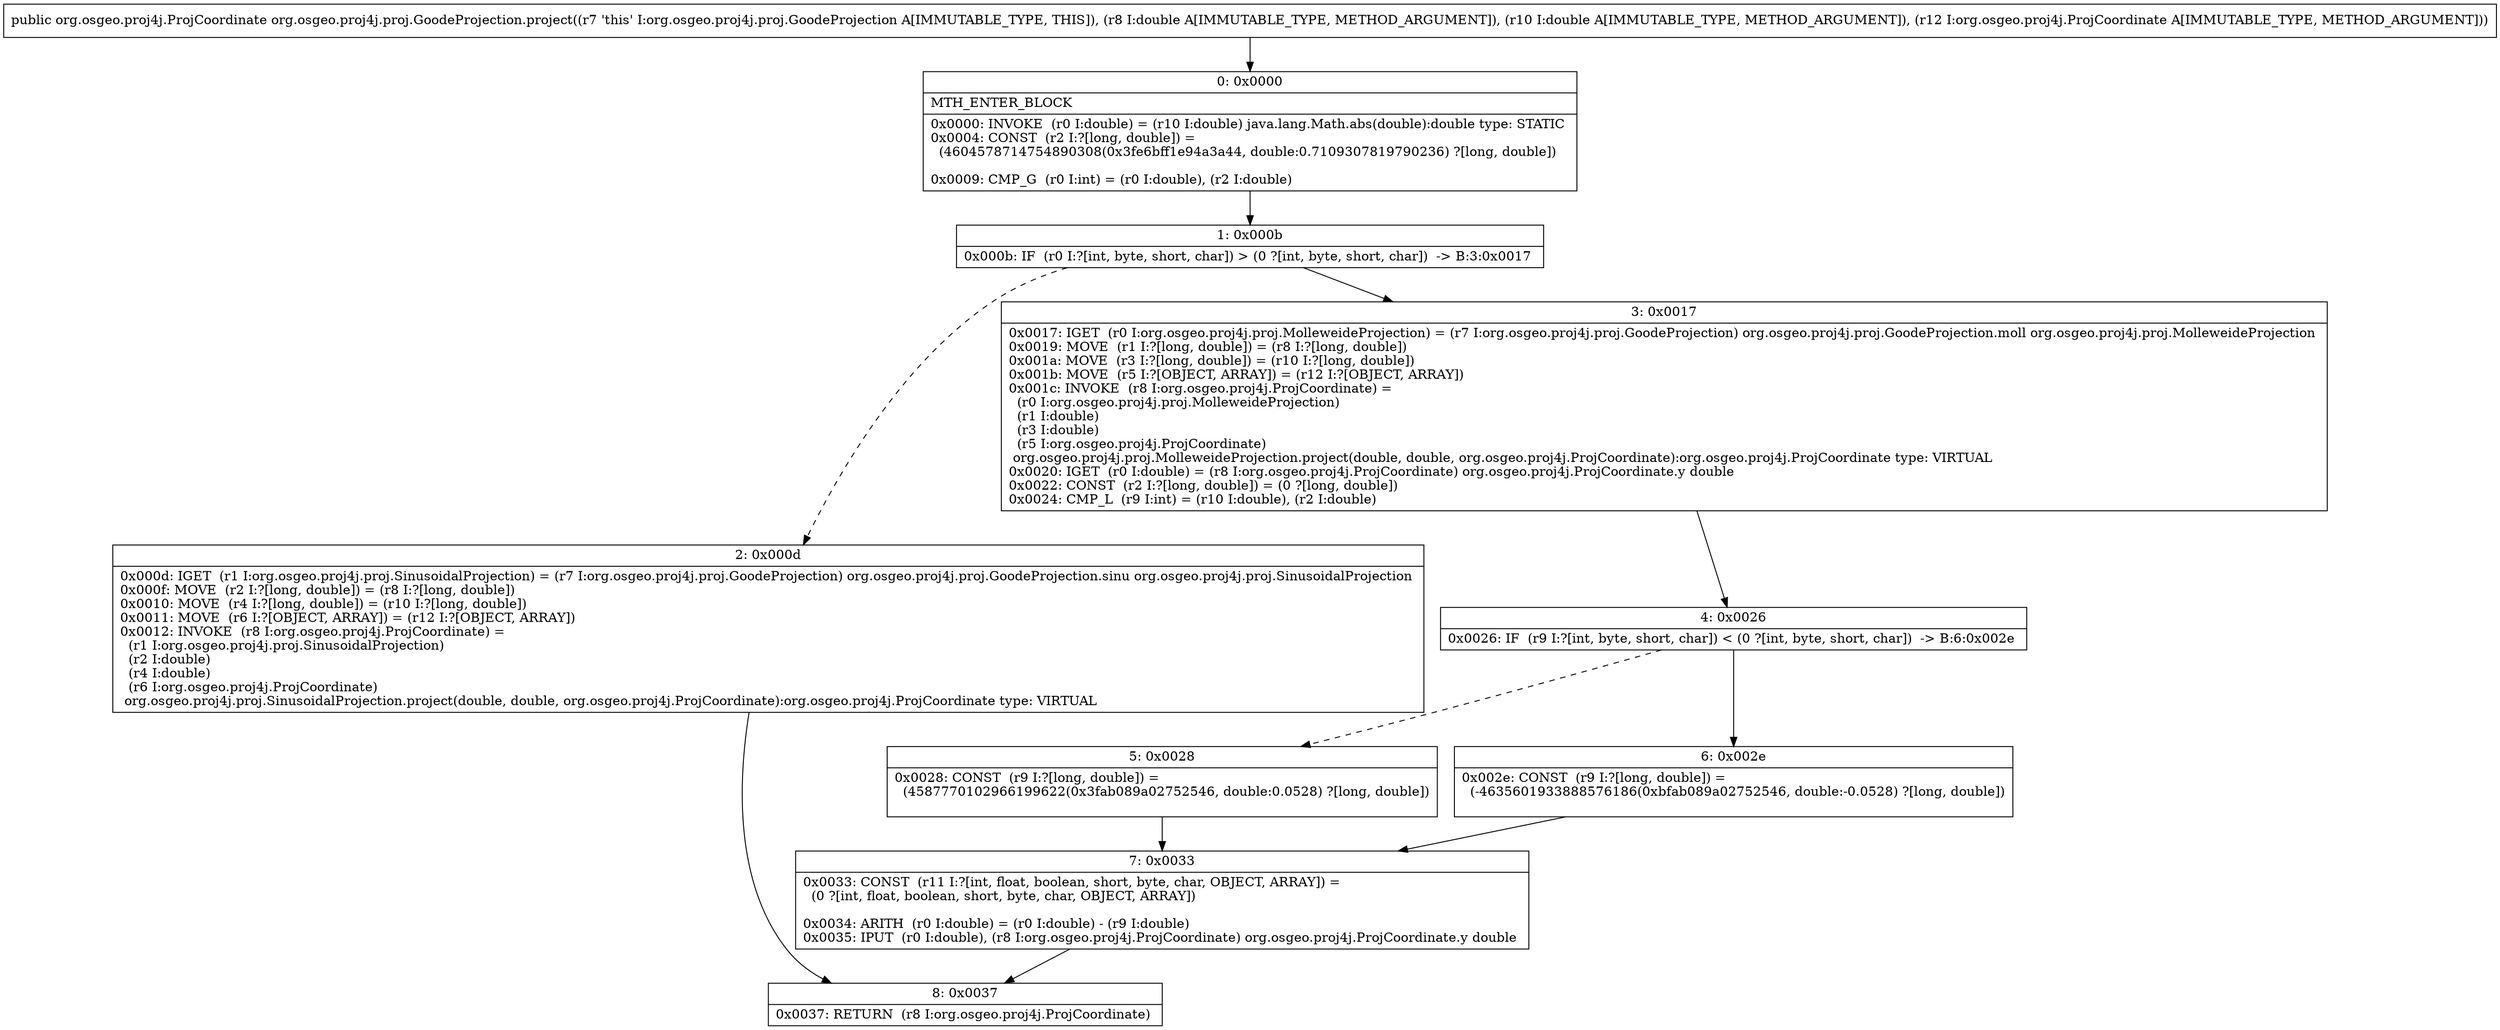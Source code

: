 digraph "CFG fororg.osgeo.proj4j.proj.GoodeProjection.project(DDLorg\/osgeo\/proj4j\/ProjCoordinate;)Lorg\/osgeo\/proj4j\/ProjCoordinate;" {
Node_0 [shape=record,label="{0\:\ 0x0000|MTH_ENTER_BLOCK\l|0x0000: INVOKE  (r0 I:double) = (r10 I:double) java.lang.Math.abs(double):double type: STATIC \l0x0004: CONST  (r2 I:?[long, double]) = \l  (4604578714754890308(0x3fe6bff1e94a3a44, double:0.7109307819790236) ?[long, double])\l \l0x0009: CMP_G  (r0 I:int) = (r0 I:double), (r2 I:double) \l}"];
Node_1 [shape=record,label="{1\:\ 0x000b|0x000b: IF  (r0 I:?[int, byte, short, char]) \> (0 ?[int, byte, short, char])  \-\> B:3:0x0017 \l}"];
Node_2 [shape=record,label="{2\:\ 0x000d|0x000d: IGET  (r1 I:org.osgeo.proj4j.proj.SinusoidalProjection) = (r7 I:org.osgeo.proj4j.proj.GoodeProjection) org.osgeo.proj4j.proj.GoodeProjection.sinu org.osgeo.proj4j.proj.SinusoidalProjection \l0x000f: MOVE  (r2 I:?[long, double]) = (r8 I:?[long, double]) \l0x0010: MOVE  (r4 I:?[long, double]) = (r10 I:?[long, double]) \l0x0011: MOVE  (r6 I:?[OBJECT, ARRAY]) = (r12 I:?[OBJECT, ARRAY]) \l0x0012: INVOKE  (r8 I:org.osgeo.proj4j.ProjCoordinate) = \l  (r1 I:org.osgeo.proj4j.proj.SinusoidalProjection)\l  (r2 I:double)\l  (r4 I:double)\l  (r6 I:org.osgeo.proj4j.ProjCoordinate)\l org.osgeo.proj4j.proj.SinusoidalProjection.project(double, double, org.osgeo.proj4j.ProjCoordinate):org.osgeo.proj4j.ProjCoordinate type: VIRTUAL \l}"];
Node_3 [shape=record,label="{3\:\ 0x0017|0x0017: IGET  (r0 I:org.osgeo.proj4j.proj.MolleweideProjection) = (r7 I:org.osgeo.proj4j.proj.GoodeProjection) org.osgeo.proj4j.proj.GoodeProjection.moll org.osgeo.proj4j.proj.MolleweideProjection \l0x0019: MOVE  (r1 I:?[long, double]) = (r8 I:?[long, double]) \l0x001a: MOVE  (r3 I:?[long, double]) = (r10 I:?[long, double]) \l0x001b: MOVE  (r5 I:?[OBJECT, ARRAY]) = (r12 I:?[OBJECT, ARRAY]) \l0x001c: INVOKE  (r8 I:org.osgeo.proj4j.ProjCoordinate) = \l  (r0 I:org.osgeo.proj4j.proj.MolleweideProjection)\l  (r1 I:double)\l  (r3 I:double)\l  (r5 I:org.osgeo.proj4j.ProjCoordinate)\l org.osgeo.proj4j.proj.MolleweideProjection.project(double, double, org.osgeo.proj4j.ProjCoordinate):org.osgeo.proj4j.ProjCoordinate type: VIRTUAL \l0x0020: IGET  (r0 I:double) = (r8 I:org.osgeo.proj4j.ProjCoordinate) org.osgeo.proj4j.ProjCoordinate.y double \l0x0022: CONST  (r2 I:?[long, double]) = (0 ?[long, double]) \l0x0024: CMP_L  (r9 I:int) = (r10 I:double), (r2 I:double) \l}"];
Node_4 [shape=record,label="{4\:\ 0x0026|0x0026: IF  (r9 I:?[int, byte, short, char]) \< (0 ?[int, byte, short, char])  \-\> B:6:0x002e \l}"];
Node_5 [shape=record,label="{5\:\ 0x0028|0x0028: CONST  (r9 I:?[long, double]) = \l  (4587770102966199622(0x3fab089a02752546, double:0.0528) ?[long, double])\l \l}"];
Node_6 [shape=record,label="{6\:\ 0x002e|0x002e: CONST  (r9 I:?[long, double]) = \l  (\-4635601933888576186(0xbfab089a02752546, double:\-0.0528) ?[long, double])\l \l}"];
Node_7 [shape=record,label="{7\:\ 0x0033|0x0033: CONST  (r11 I:?[int, float, boolean, short, byte, char, OBJECT, ARRAY]) = \l  (0 ?[int, float, boolean, short, byte, char, OBJECT, ARRAY])\l \l0x0034: ARITH  (r0 I:double) = (r0 I:double) \- (r9 I:double) \l0x0035: IPUT  (r0 I:double), (r8 I:org.osgeo.proj4j.ProjCoordinate) org.osgeo.proj4j.ProjCoordinate.y double \l}"];
Node_8 [shape=record,label="{8\:\ 0x0037|0x0037: RETURN  (r8 I:org.osgeo.proj4j.ProjCoordinate) \l}"];
MethodNode[shape=record,label="{public org.osgeo.proj4j.ProjCoordinate org.osgeo.proj4j.proj.GoodeProjection.project((r7 'this' I:org.osgeo.proj4j.proj.GoodeProjection A[IMMUTABLE_TYPE, THIS]), (r8 I:double A[IMMUTABLE_TYPE, METHOD_ARGUMENT]), (r10 I:double A[IMMUTABLE_TYPE, METHOD_ARGUMENT]), (r12 I:org.osgeo.proj4j.ProjCoordinate A[IMMUTABLE_TYPE, METHOD_ARGUMENT])) }"];
MethodNode -> Node_0;
Node_0 -> Node_1;
Node_1 -> Node_2[style=dashed];
Node_1 -> Node_3;
Node_2 -> Node_8;
Node_3 -> Node_4;
Node_4 -> Node_5[style=dashed];
Node_4 -> Node_6;
Node_5 -> Node_7;
Node_6 -> Node_7;
Node_7 -> Node_8;
}

